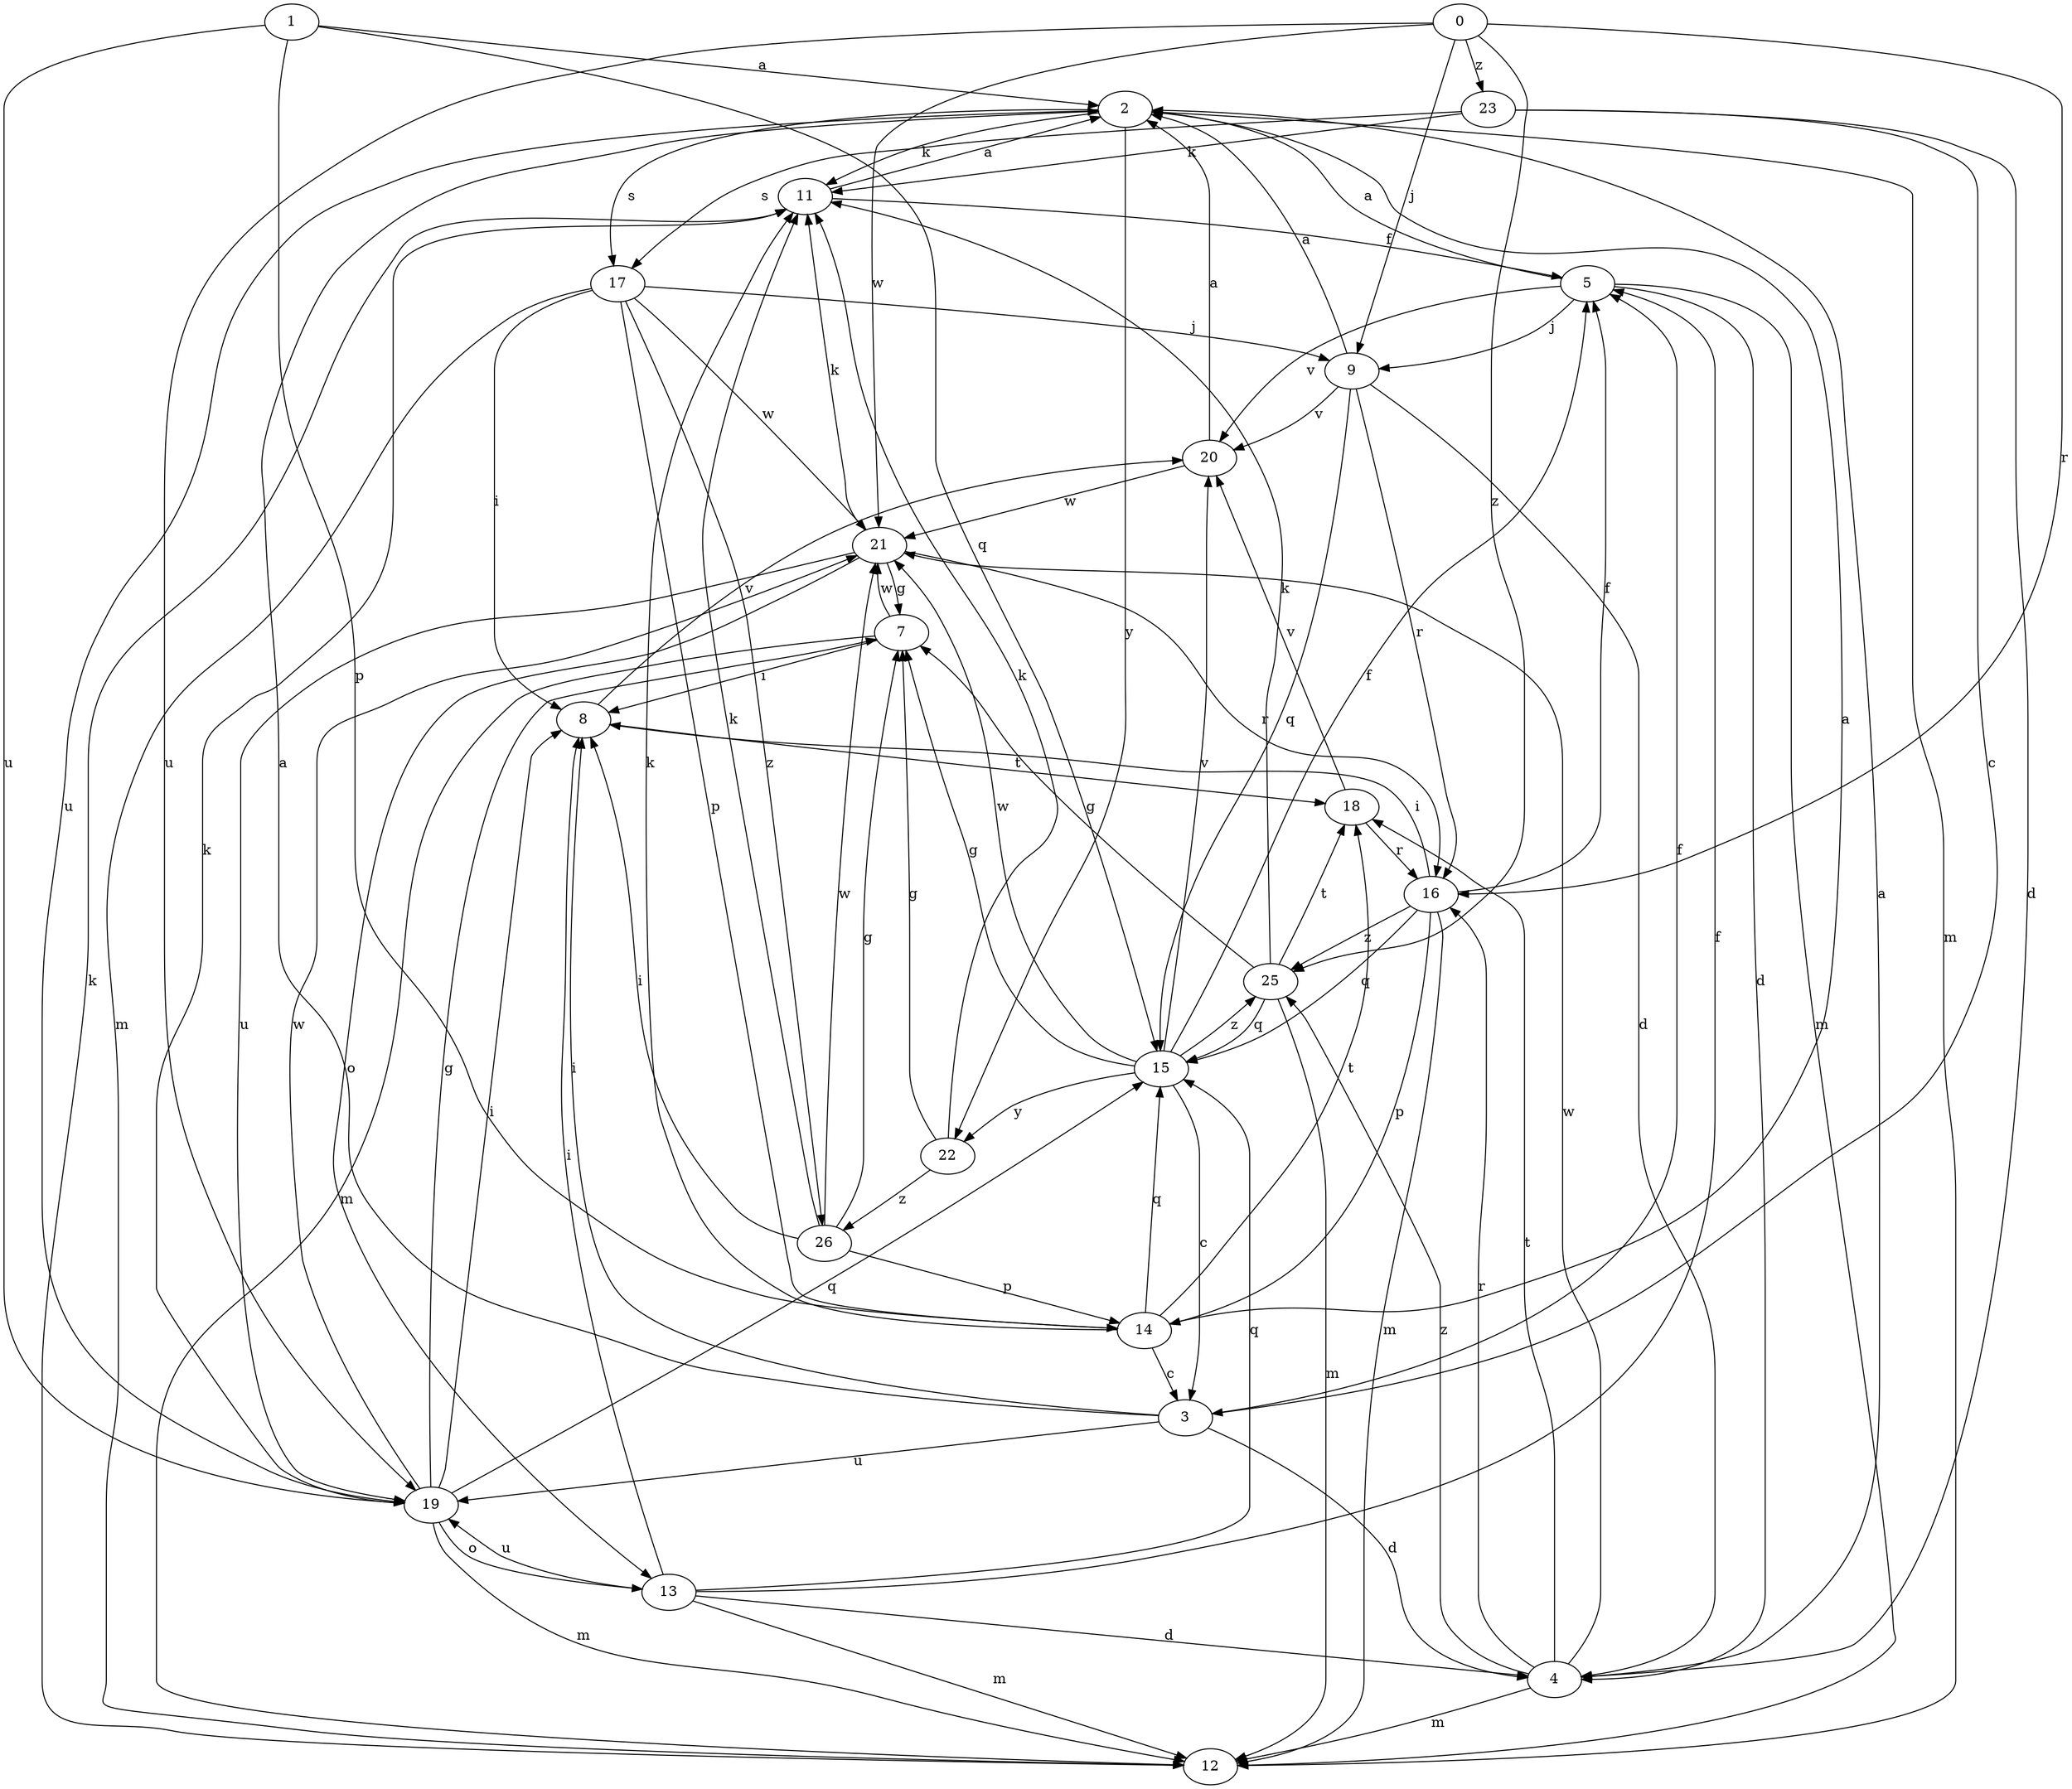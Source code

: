 strict digraph  {
1;
2;
3;
4;
5;
7;
0;
8;
9;
11;
12;
13;
14;
15;
16;
17;
18;
19;
20;
21;
22;
23;
25;
26;
1 -> 2  [label=a];
1 -> 14  [label=p];
1 -> 15  [label=q];
1 -> 19  [label=u];
2 -> 11  [label=k];
2 -> 12  [label=m];
2 -> 17  [label=s];
2 -> 19  [label=u];
2 -> 22  [label=y];
3 -> 2  [label=a];
3 -> 4  [label=d];
3 -> 5  [label=f];
3 -> 8  [label=i];
3 -> 19  [label=u];
4 -> 2  [label=a];
4 -> 12  [label=m];
4 -> 16  [label=r];
4 -> 18  [label=t];
4 -> 21  [label=w];
4 -> 25  [label=z];
5 -> 2  [label=a];
5 -> 4  [label=d];
5 -> 9  [label=j];
5 -> 12  [label=m];
5 -> 20  [label=v];
7 -> 8  [label=i];
7 -> 12  [label=m];
7 -> 21  [label=w];
0 -> 9  [label=j];
0 -> 16  [label=r];
0 -> 19  [label=u];
0 -> 21  [label=w];
0 -> 23  [label=z];
0 -> 25  [label=z];
8 -> 18  [label=t];
8 -> 20  [label=v];
9 -> 2  [label=a];
9 -> 4  [label=d];
9 -> 15  [label=q];
9 -> 16  [label=r];
9 -> 20  [label=v];
11 -> 2  [label=a];
11 -> 5  [label=f];
12 -> 11  [label=k];
13 -> 4  [label=d];
13 -> 5  [label=f];
13 -> 8  [label=i];
13 -> 12  [label=m];
13 -> 15  [label=q];
13 -> 19  [label=u];
14 -> 2  [label=a];
14 -> 3  [label=c];
14 -> 11  [label=k];
14 -> 15  [label=q];
14 -> 18  [label=t];
15 -> 3  [label=c];
15 -> 5  [label=f];
15 -> 7  [label=g];
15 -> 20  [label=v];
15 -> 21  [label=w];
15 -> 22  [label=y];
15 -> 25  [label=z];
16 -> 5  [label=f];
16 -> 8  [label=i];
16 -> 12  [label=m];
16 -> 14  [label=p];
16 -> 15  [label=q];
16 -> 25  [label=z];
17 -> 8  [label=i];
17 -> 9  [label=j];
17 -> 12  [label=m];
17 -> 14  [label=p];
17 -> 21  [label=w];
17 -> 26  [label=z];
18 -> 16  [label=r];
18 -> 20  [label=v];
19 -> 7  [label=g];
19 -> 8  [label=i];
19 -> 11  [label=k];
19 -> 12  [label=m];
19 -> 13  [label=o];
19 -> 15  [label=q];
19 -> 21  [label=w];
20 -> 2  [label=a];
20 -> 21  [label=w];
21 -> 7  [label=g];
21 -> 11  [label=k];
21 -> 13  [label=o];
21 -> 16  [label=r];
21 -> 19  [label=u];
22 -> 7  [label=g];
22 -> 11  [label=k];
22 -> 26  [label=z];
23 -> 3  [label=c];
23 -> 4  [label=d];
23 -> 11  [label=k];
23 -> 17  [label=s];
25 -> 7  [label=g];
25 -> 11  [label=k];
25 -> 12  [label=m];
25 -> 15  [label=q];
25 -> 18  [label=t];
26 -> 7  [label=g];
26 -> 8  [label=i];
26 -> 11  [label=k];
26 -> 14  [label=p];
26 -> 21  [label=w];
}
